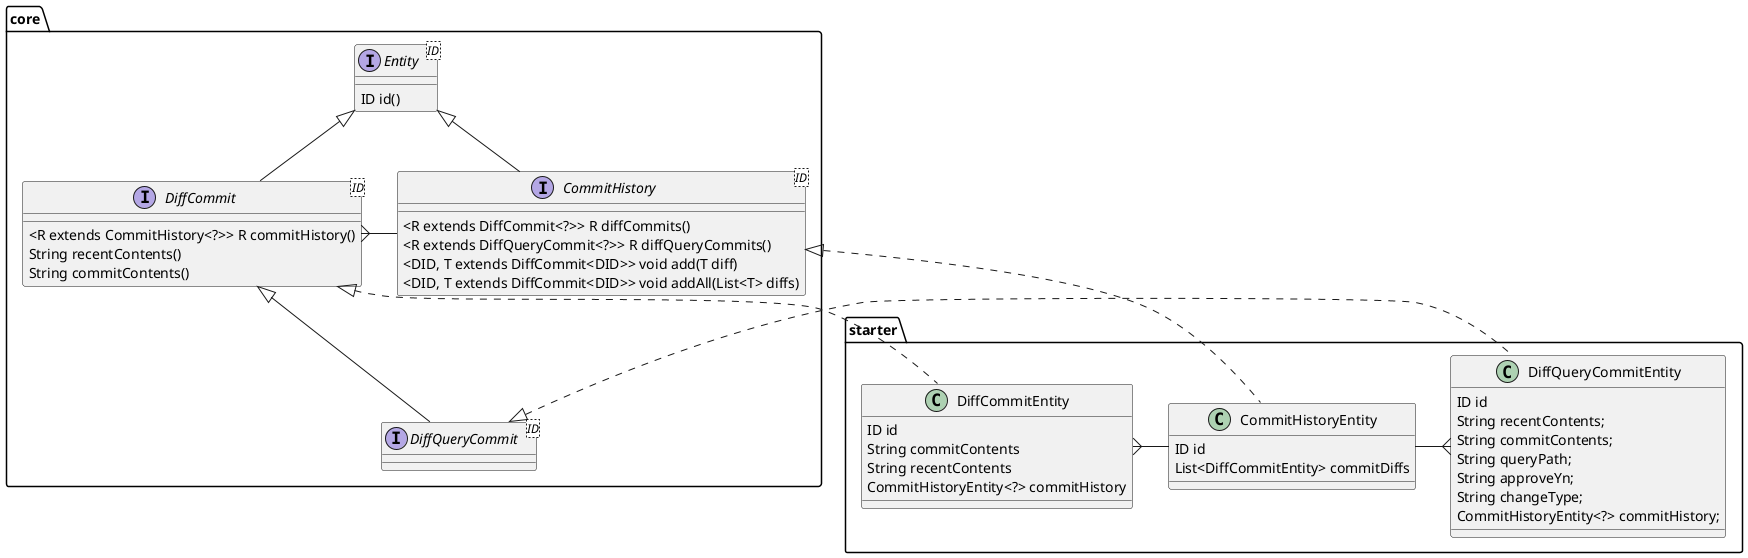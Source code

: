 @startuml
set namespaceSeparator ::

interface core::Entity<ID>{
    ID id()
}
interface core::CommitHistory<ID> {
    <R extends DiffCommit<?>> R diffCommits()
    <R extends DiffQueryCommit<?>> R diffQueryCommits()
	<DID, T extends DiffCommit<DID>> void add(T diff)
	<DID, T extends DiffCommit<DID>> void addAll(List<T> diffs)
}
interface core::DiffCommit<ID> {
    <R extends CommitHistory<?>> R commitHistory()
    String recentContents()
    String commitContents()
}
interface core::DiffQueryCommit<ID>

core::Entity <|-- core::CommitHistory
core::Entity <|-- core::DiffCommit
core::DiffCommit <|-- core::DiffQueryCommit
core::CommitHistory -{ core::DiffCommit

class starter::CommitHistoryEntity {
    ID id
    List<DiffCommitEntity> commitDiffs
}
core::CommitHistory <|. starter::CommitHistoryEntity
starter::CommitHistoryEntity -{ starter::DiffCommitEntity
starter::CommitHistoryEntity -{ starter::DiffQueryCommitEntity

class starter::DiffCommitEntity {
    ID id
    String commitContents
    String recentContents
    CommitHistoryEntity<?> commitHistory
}
core::DiffCommit <|. starter::DiffCommitEntity

class starter::DiffQueryCommitEntity {
    ID id
    String recentContents;
    String commitContents;
    String queryPath;
    String approveYn;
    String changeType;
    CommitHistoryEntity<?> commitHistory;
}
core::DiffQueryCommit <|. starter::DiffQueryCommitEntity


@enduml